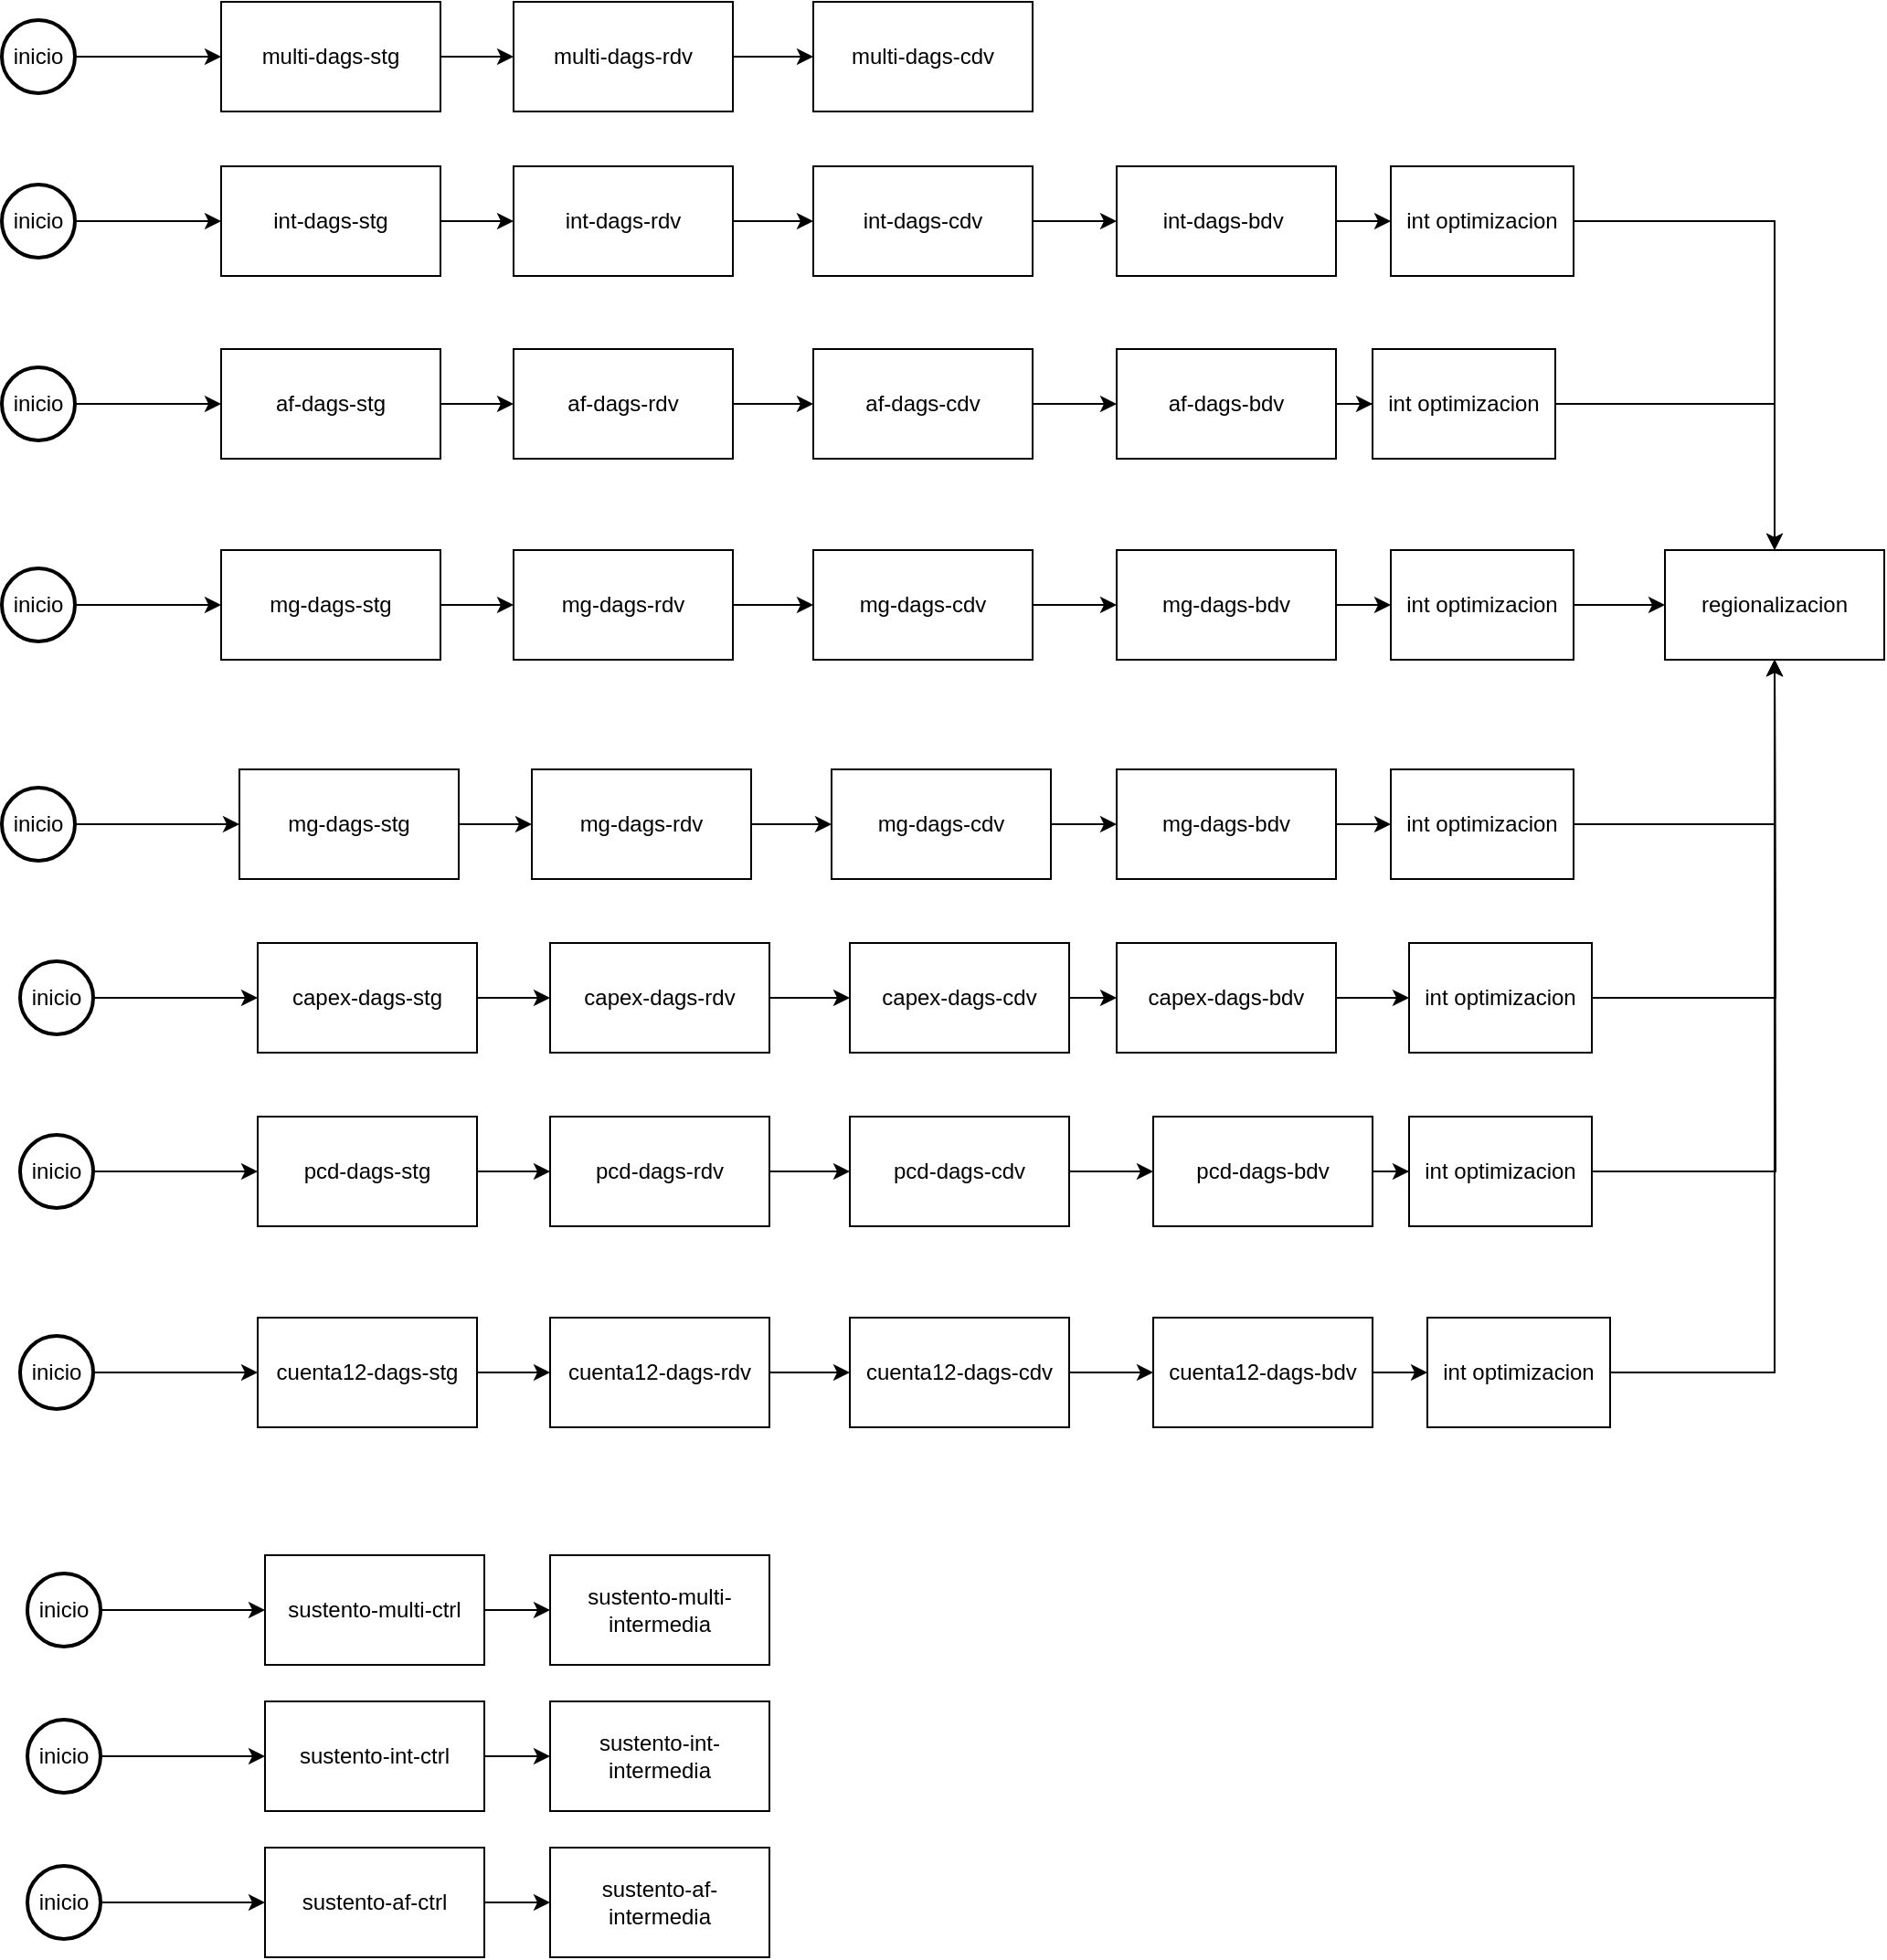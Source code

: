 <mxfile version="22.0.8" type="github">
  <diagram name="Página-1" id="Ooj2YnOHwvQbVnlfAeNY">
    <mxGraphModel dx="1290" dy="542" grid="1" gridSize="10" guides="1" tooltips="1" connect="1" arrows="1" fold="1" page="1" pageScale="1" pageWidth="827" pageHeight="1169" math="0" shadow="0">
      <root>
        <mxCell id="0" />
        <mxCell id="1" parent="0" />
        <mxCell id="5b584qVkZsWunDgtIIDM-6" style="edgeStyle=orthogonalEdgeStyle;rounded=0;orthogonalLoop=1;jettySize=auto;html=1;" edge="1" parent="1" source="5b584qVkZsWunDgtIIDM-1" target="5b584qVkZsWunDgtIIDM-2">
          <mxGeometry relative="1" as="geometry" />
        </mxCell>
        <mxCell id="5b584qVkZsWunDgtIIDM-1" value="int-dags-stg" style="rounded=0;whiteSpace=wrap;html=1;" vertex="1" parent="1">
          <mxGeometry x="150" y="160" width="120" height="60" as="geometry" />
        </mxCell>
        <mxCell id="5b584qVkZsWunDgtIIDM-7" style="edgeStyle=orthogonalEdgeStyle;rounded=0;orthogonalLoop=1;jettySize=auto;html=1;entryX=0;entryY=0.5;entryDx=0;entryDy=0;" edge="1" parent="1" source="5b584qVkZsWunDgtIIDM-2" target="5b584qVkZsWunDgtIIDM-3">
          <mxGeometry relative="1" as="geometry" />
        </mxCell>
        <mxCell id="5b584qVkZsWunDgtIIDM-2" value="int-dags-rdv" style="rounded=0;whiteSpace=wrap;html=1;" vertex="1" parent="1">
          <mxGeometry x="310" y="160" width="120" height="60" as="geometry" />
        </mxCell>
        <mxCell id="5b584qVkZsWunDgtIIDM-8" value="" style="edgeStyle=orthogonalEdgeStyle;rounded=0;orthogonalLoop=1;jettySize=auto;html=1;" edge="1" parent="1" source="5b584qVkZsWunDgtIIDM-3" target="5b584qVkZsWunDgtIIDM-4">
          <mxGeometry relative="1" as="geometry" />
        </mxCell>
        <mxCell id="5b584qVkZsWunDgtIIDM-3" value="int-dags-cdv" style="rounded=0;whiteSpace=wrap;html=1;" vertex="1" parent="1">
          <mxGeometry x="474" y="160" width="120" height="60" as="geometry" />
        </mxCell>
        <mxCell id="5b584qVkZsWunDgtIIDM-96" value="" style="edgeStyle=orthogonalEdgeStyle;rounded=0;orthogonalLoop=1;jettySize=auto;html=1;" edge="1" parent="1" source="5b584qVkZsWunDgtIIDM-4" target="5b584qVkZsWunDgtIIDM-89">
          <mxGeometry relative="1" as="geometry" />
        </mxCell>
        <mxCell id="5b584qVkZsWunDgtIIDM-4" value="int-dags-bdv&amp;nbsp;" style="rounded=0;whiteSpace=wrap;html=1;" vertex="1" parent="1">
          <mxGeometry x="640" y="160" width="120" height="60" as="geometry" />
        </mxCell>
        <mxCell id="5b584qVkZsWunDgtIIDM-10" style="edgeStyle=orthogonalEdgeStyle;rounded=0;orthogonalLoop=1;jettySize=auto;html=1;" edge="1" parent="1" source="5b584qVkZsWunDgtIIDM-11" target="5b584qVkZsWunDgtIIDM-13">
          <mxGeometry relative="1" as="geometry" />
        </mxCell>
        <mxCell id="5b584qVkZsWunDgtIIDM-11" value="multi-dags-stg" style="rounded=0;whiteSpace=wrap;html=1;" vertex="1" parent="1">
          <mxGeometry x="150" y="70" width="120" height="60" as="geometry" />
        </mxCell>
        <mxCell id="5b584qVkZsWunDgtIIDM-12" style="edgeStyle=orthogonalEdgeStyle;rounded=0;orthogonalLoop=1;jettySize=auto;html=1;entryX=0;entryY=0.5;entryDx=0;entryDy=0;" edge="1" parent="1" source="5b584qVkZsWunDgtIIDM-13" target="5b584qVkZsWunDgtIIDM-15">
          <mxGeometry relative="1" as="geometry" />
        </mxCell>
        <mxCell id="5b584qVkZsWunDgtIIDM-13" value="multi-dags-rdv" style="rounded=0;whiteSpace=wrap;html=1;" vertex="1" parent="1">
          <mxGeometry x="310" y="70" width="120" height="60" as="geometry" />
        </mxCell>
        <mxCell id="5b584qVkZsWunDgtIIDM-15" value="multi-dags-cdv" style="rounded=0;whiteSpace=wrap;html=1;" vertex="1" parent="1">
          <mxGeometry x="474" y="70" width="120" height="60" as="geometry" />
        </mxCell>
        <mxCell id="5b584qVkZsWunDgtIIDM-17" style="edgeStyle=orthogonalEdgeStyle;rounded=0;orthogonalLoop=1;jettySize=auto;html=1;" edge="1" parent="1" source="5b584qVkZsWunDgtIIDM-18" target="5b584qVkZsWunDgtIIDM-20">
          <mxGeometry relative="1" as="geometry" />
        </mxCell>
        <mxCell id="5b584qVkZsWunDgtIIDM-18" value="af-dags-stg" style="rounded=0;whiteSpace=wrap;html=1;" vertex="1" parent="1">
          <mxGeometry x="150" y="260" width="120" height="60" as="geometry" />
        </mxCell>
        <mxCell id="5b584qVkZsWunDgtIIDM-19" style="edgeStyle=orthogonalEdgeStyle;rounded=0;orthogonalLoop=1;jettySize=auto;html=1;entryX=0;entryY=0.5;entryDx=0;entryDy=0;" edge="1" parent="1" source="5b584qVkZsWunDgtIIDM-20" target="5b584qVkZsWunDgtIIDM-22">
          <mxGeometry relative="1" as="geometry" />
        </mxCell>
        <mxCell id="5b584qVkZsWunDgtIIDM-20" value="af-dags-rdv" style="rounded=0;whiteSpace=wrap;html=1;" vertex="1" parent="1">
          <mxGeometry x="310" y="260" width="120" height="60" as="geometry" />
        </mxCell>
        <mxCell id="5b584qVkZsWunDgtIIDM-21" value="" style="edgeStyle=orthogonalEdgeStyle;rounded=0;orthogonalLoop=1;jettySize=auto;html=1;" edge="1" parent="1" source="5b584qVkZsWunDgtIIDM-22" target="5b584qVkZsWunDgtIIDM-23">
          <mxGeometry relative="1" as="geometry" />
        </mxCell>
        <mxCell id="5b584qVkZsWunDgtIIDM-22" value="af-dags-cdv" style="rounded=0;whiteSpace=wrap;html=1;" vertex="1" parent="1">
          <mxGeometry x="474" y="260" width="120" height="60" as="geometry" />
        </mxCell>
        <mxCell id="5b584qVkZsWunDgtIIDM-97" value="" style="edgeStyle=orthogonalEdgeStyle;rounded=0;orthogonalLoop=1;jettySize=auto;html=1;" edge="1" parent="1" source="5b584qVkZsWunDgtIIDM-23" target="5b584qVkZsWunDgtIIDM-90">
          <mxGeometry relative="1" as="geometry" />
        </mxCell>
        <mxCell id="5b584qVkZsWunDgtIIDM-23" value="af-dags-bdv" style="rounded=0;whiteSpace=wrap;html=1;" vertex="1" parent="1">
          <mxGeometry x="640" y="260" width="120" height="60" as="geometry" />
        </mxCell>
        <mxCell id="5b584qVkZsWunDgtIIDM-24" style="edgeStyle=orthogonalEdgeStyle;rounded=0;orthogonalLoop=1;jettySize=auto;html=1;" edge="1" parent="1" source="5b584qVkZsWunDgtIIDM-25" target="5b584qVkZsWunDgtIIDM-27">
          <mxGeometry relative="1" as="geometry" />
        </mxCell>
        <mxCell id="5b584qVkZsWunDgtIIDM-25" value="mg-dags-stg" style="rounded=0;whiteSpace=wrap;html=1;" vertex="1" parent="1">
          <mxGeometry x="150" y="370" width="120" height="60" as="geometry" />
        </mxCell>
        <mxCell id="5b584qVkZsWunDgtIIDM-26" style="edgeStyle=orthogonalEdgeStyle;rounded=0;orthogonalLoop=1;jettySize=auto;html=1;entryX=0;entryY=0.5;entryDx=0;entryDy=0;" edge="1" parent="1" source="5b584qVkZsWunDgtIIDM-27" target="5b584qVkZsWunDgtIIDM-29">
          <mxGeometry relative="1" as="geometry" />
        </mxCell>
        <mxCell id="5b584qVkZsWunDgtIIDM-27" value="mg-dags-rdv" style="rounded=0;whiteSpace=wrap;html=1;" vertex="1" parent="1">
          <mxGeometry x="310" y="370" width="120" height="60" as="geometry" />
        </mxCell>
        <mxCell id="5b584qVkZsWunDgtIIDM-28" value="" style="edgeStyle=orthogonalEdgeStyle;rounded=0;orthogonalLoop=1;jettySize=auto;html=1;" edge="1" parent="1" source="5b584qVkZsWunDgtIIDM-29" target="5b584qVkZsWunDgtIIDM-30">
          <mxGeometry relative="1" as="geometry" />
        </mxCell>
        <mxCell id="5b584qVkZsWunDgtIIDM-29" value="mg-dags-cdv" style="rounded=0;whiteSpace=wrap;html=1;" vertex="1" parent="1">
          <mxGeometry x="474" y="370" width="120" height="60" as="geometry" />
        </mxCell>
        <mxCell id="5b584qVkZsWunDgtIIDM-99" value="" style="edgeStyle=orthogonalEdgeStyle;rounded=0;orthogonalLoop=1;jettySize=auto;html=1;" edge="1" parent="1" source="5b584qVkZsWunDgtIIDM-30" target="5b584qVkZsWunDgtIIDM-91">
          <mxGeometry relative="1" as="geometry" />
        </mxCell>
        <mxCell id="5b584qVkZsWunDgtIIDM-30" value="mg-dags-bdv" style="rounded=0;whiteSpace=wrap;html=1;" vertex="1" parent="1">
          <mxGeometry x="640" y="370" width="120" height="60" as="geometry" />
        </mxCell>
        <mxCell id="5b584qVkZsWunDgtIIDM-31" style="edgeStyle=orthogonalEdgeStyle;rounded=0;orthogonalLoop=1;jettySize=auto;html=1;" edge="1" parent="1" source="5b584qVkZsWunDgtIIDM-32" target="5b584qVkZsWunDgtIIDM-34">
          <mxGeometry relative="1" as="geometry" />
        </mxCell>
        <mxCell id="5b584qVkZsWunDgtIIDM-32" value="mg-dags-stg" style="rounded=0;whiteSpace=wrap;html=1;" vertex="1" parent="1">
          <mxGeometry x="160" y="490" width="120" height="60" as="geometry" />
        </mxCell>
        <mxCell id="5b584qVkZsWunDgtIIDM-33" style="edgeStyle=orthogonalEdgeStyle;rounded=0;orthogonalLoop=1;jettySize=auto;html=1;entryX=0;entryY=0.5;entryDx=0;entryDy=0;" edge="1" parent="1" source="5b584qVkZsWunDgtIIDM-34" target="5b584qVkZsWunDgtIIDM-36">
          <mxGeometry relative="1" as="geometry" />
        </mxCell>
        <mxCell id="5b584qVkZsWunDgtIIDM-34" value="mg-dags-rdv" style="rounded=0;whiteSpace=wrap;html=1;" vertex="1" parent="1">
          <mxGeometry x="320" y="490" width="120" height="60" as="geometry" />
        </mxCell>
        <mxCell id="5b584qVkZsWunDgtIIDM-35" value="" style="edgeStyle=orthogonalEdgeStyle;rounded=0;orthogonalLoop=1;jettySize=auto;html=1;" edge="1" parent="1" source="5b584qVkZsWunDgtIIDM-36" target="5b584qVkZsWunDgtIIDM-37">
          <mxGeometry relative="1" as="geometry" />
        </mxCell>
        <mxCell id="5b584qVkZsWunDgtIIDM-36" value="mg-dags-cdv" style="rounded=0;whiteSpace=wrap;html=1;" vertex="1" parent="1">
          <mxGeometry x="484" y="490" width="120" height="60" as="geometry" />
        </mxCell>
        <mxCell id="5b584qVkZsWunDgtIIDM-100" value="" style="edgeStyle=orthogonalEdgeStyle;rounded=0;orthogonalLoop=1;jettySize=auto;html=1;" edge="1" parent="1" source="5b584qVkZsWunDgtIIDM-37" target="5b584qVkZsWunDgtIIDM-92">
          <mxGeometry relative="1" as="geometry" />
        </mxCell>
        <mxCell id="5b584qVkZsWunDgtIIDM-37" value="mg-dags-bdv" style="rounded=0;whiteSpace=wrap;html=1;" vertex="1" parent="1">
          <mxGeometry x="640" y="490" width="120" height="60" as="geometry" />
        </mxCell>
        <mxCell id="5b584qVkZsWunDgtIIDM-39" value="" style="edgeStyle=orthogonalEdgeStyle;rounded=0;orthogonalLoop=1;jettySize=auto;html=1;" edge="1" parent="1" source="5b584qVkZsWunDgtIIDM-38" target="5b584qVkZsWunDgtIIDM-11">
          <mxGeometry relative="1" as="geometry" />
        </mxCell>
        <mxCell id="5b584qVkZsWunDgtIIDM-38" value="inicio" style="strokeWidth=2;html=1;shape=mxgraph.flowchart.start_2;whiteSpace=wrap;" vertex="1" parent="1">
          <mxGeometry x="30" y="80" width="40" height="40" as="geometry" />
        </mxCell>
        <mxCell id="5b584qVkZsWunDgtIIDM-41" value="" style="edgeStyle=orthogonalEdgeStyle;rounded=0;orthogonalLoop=1;jettySize=auto;html=1;" edge="1" parent="1" source="5b584qVkZsWunDgtIIDM-40" target="5b584qVkZsWunDgtIIDM-1">
          <mxGeometry relative="1" as="geometry" />
        </mxCell>
        <mxCell id="5b584qVkZsWunDgtIIDM-40" value="inicio" style="strokeWidth=2;html=1;shape=mxgraph.flowchart.start_2;whiteSpace=wrap;" vertex="1" parent="1">
          <mxGeometry x="30" y="170" width="40" height="40" as="geometry" />
        </mxCell>
        <mxCell id="5b584qVkZsWunDgtIIDM-43" value="" style="edgeStyle=orthogonalEdgeStyle;rounded=0;orthogonalLoop=1;jettySize=auto;html=1;" edge="1" parent="1" source="5b584qVkZsWunDgtIIDM-42" target="5b584qVkZsWunDgtIIDM-18">
          <mxGeometry relative="1" as="geometry" />
        </mxCell>
        <mxCell id="5b584qVkZsWunDgtIIDM-42" value="inicio" style="strokeWidth=2;html=1;shape=mxgraph.flowchart.start_2;whiteSpace=wrap;" vertex="1" parent="1">
          <mxGeometry x="30" y="270" width="40" height="40" as="geometry" />
        </mxCell>
        <mxCell id="5b584qVkZsWunDgtIIDM-45" value="" style="edgeStyle=orthogonalEdgeStyle;rounded=0;orthogonalLoop=1;jettySize=auto;html=1;" edge="1" parent="1" source="5b584qVkZsWunDgtIIDM-44" target="5b584qVkZsWunDgtIIDM-25">
          <mxGeometry relative="1" as="geometry" />
        </mxCell>
        <mxCell id="5b584qVkZsWunDgtIIDM-44" value="inicio" style="strokeWidth=2;html=1;shape=mxgraph.flowchart.start_2;whiteSpace=wrap;" vertex="1" parent="1">
          <mxGeometry x="30" y="380" width="40" height="40" as="geometry" />
        </mxCell>
        <mxCell id="5b584qVkZsWunDgtIIDM-47" value="" style="edgeStyle=orthogonalEdgeStyle;rounded=0;orthogonalLoop=1;jettySize=auto;html=1;" edge="1" parent="1" source="5b584qVkZsWunDgtIIDM-46" target="5b584qVkZsWunDgtIIDM-32">
          <mxGeometry relative="1" as="geometry" />
        </mxCell>
        <mxCell id="5b584qVkZsWunDgtIIDM-46" value="inicio" style="strokeWidth=2;html=1;shape=mxgraph.flowchart.start_2;whiteSpace=wrap;" vertex="1" parent="1">
          <mxGeometry x="30" y="500" width="40" height="40" as="geometry" />
        </mxCell>
        <mxCell id="5b584qVkZsWunDgtIIDM-48" style="edgeStyle=orthogonalEdgeStyle;rounded=0;orthogonalLoop=1;jettySize=auto;html=1;" edge="1" parent="1" source="5b584qVkZsWunDgtIIDM-49" target="5b584qVkZsWunDgtIIDM-51">
          <mxGeometry relative="1" as="geometry" />
        </mxCell>
        <mxCell id="5b584qVkZsWunDgtIIDM-49" value="capex-dags-stg" style="rounded=0;whiteSpace=wrap;html=1;" vertex="1" parent="1">
          <mxGeometry x="170" y="585" width="120" height="60" as="geometry" />
        </mxCell>
        <mxCell id="5b584qVkZsWunDgtIIDM-50" style="edgeStyle=orthogonalEdgeStyle;rounded=0;orthogonalLoop=1;jettySize=auto;html=1;entryX=0;entryY=0.5;entryDx=0;entryDy=0;" edge="1" parent="1" source="5b584qVkZsWunDgtIIDM-51" target="5b584qVkZsWunDgtIIDM-53">
          <mxGeometry relative="1" as="geometry" />
        </mxCell>
        <mxCell id="5b584qVkZsWunDgtIIDM-51" value="capex-dags-rdv" style="rounded=0;whiteSpace=wrap;html=1;" vertex="1" parent="1">
          <mxGeometry x="330" y="585" width="120" height="60" as="geometry" />
        </mxCell>
        <mxCell id="5b584qVkZsWunDgtIIDM-52" value="" style="edgeStyle=orthogonalEdgeStyle;rounded=0;orthogonalLoop=1;jettySize=auto;html=1;" edge="1" parent="1" source="5b584qVkZsWunDgtIIDM-53" target="5b584qVkZsWunDgtIIDM-54">
          <mxGeometry relative="1" as="geometry" />
        </mxCell>
        <mxCell id="5b584qVkZsWunDgtIIDM-53" value="capex-dags-cdv" style="rounded=0;whiteSpace=wrap;html=1;" vertex="1" parent="1">
          <mxGeometry x="494" y="585" width="120" height="60" as="geometry" />
        </mxCell>
        <mxCell id="5b584qVkZsWunDgtIIDM-101" value="" style="edgeStyle=orthogonalEdgeStyle;rounded=0;orthogonalLoop=1;jettySize=auto;html=1;" edge="1" parent="1" source="5b584qVkZsWunDgtIIDM-54" target="5b584qVkZsWunDgtIIDM-93">
          <mxGeometry relative="1" as="geometry" />
        </mxCell>
        <mxCell id="5b584qVkZsWunDgtIIDM-54" value="capex-dags-bdv" style="rounded=0;whiteSpace=wrap;html=1;" vertex="1" parent="1">
          <mxGeometry x="640" y="585" width="120" height="60" as="geometry" />
        </mxCell>
        <mxCell id="5b584qVkZsWunDgtIIDM-55" value="" style="edgeStyle=orthogonalEdgeStyle;rounded=0;orthogonalLoop=1;jettySize=auto;html=1;" edge="1" parent="1" source="5b584qVkZsWunDgtIIDM-56" target="5b584qVkZsWunDgtIIDM-49">
          <mxGeometry relative="1" as="geometry" />
        </mxCell>
        <mxCell id="5b584qVkZsWunDgtIIDM-56" value="inicio" style="strokeWidth=2;html=1;shape=mxgraph.flowchart.start_2;whiteSpace=wrap;" vertex="1" parent="1">
          <mxGeometry x="40" y="595" width="40" height="40" as="geometry" />
        </mxCell>
        <mxCell id="5b584qVkZsWunDgtIIDM-57" style="edgeStyle=orthogonalEdgeStyle;rounded=0;orthogonalLoop=1;jettySize=auto;html=1;" edge="1" parent="1" source="5b584qVkZsWunDgtIIDM-58" target="5b584qVkZsWunDgtIIDM-60">
          <mxGeometry relative="1" as="geometry" />
        </mxCell>
        <mxCell id="5b584qVkZsWunDgtIIDM-58" value="pcd-dags-stg" style="rounded=0;whiteSpace=wrap;html=1;" vertex="1" parent="1">
          <mxGeometry x="170" y="680" width="120" height="60" as="geometry" />
        </mxCell>
        <mxCell id="5b584qVkZsWunDgtIIDM-59" style="edgeStyle=orthogonalEdgeStyle;rounded=0;orthogonalLoop=1;jettySize=auto;html=1;entryX=0;entryY=0.5;entryDx=0;entryDy=0;" edge="1" parent="1" source="5b584qVkZsWunDgtIIDM-60" target="5b584qVkZsWunDgtIIDM-62">
          <mxGeometry relative="1" as="geometry" />
        </mxCell>
        <mxCell id="5b584qVkZsWunDgtIIDM-60" value="pcd-dags-rdv" style="rounded=0;whiteSpace=wrap;html=1;" vertex="1" parent="1">
          <mxGeometry x="330" y="680" width="120" height="60" as="geometry" />
        </mxCell>
        <mxCell id="5b584qVkZsWunDgtIIDM-61" value="" style="edgeStyle=orthogonalEdgeStyle;rounded=0;orthogonalLoop=1;jettySize=auto;html=1;" edge="1" parent="1" source="5b584qVkZsWunDgtIIDM-62" target="5b584qVkZsWunDgtIIDM-63">
          <mxGeometry relative="1" as="geometry" />
        </mxCell>
        <mxCell id="5b584qVkZsWunDgtIIDM-62" value="pcd-dags-cdv" style="rounded=0;whiteSpace=wrap;html=1;" vertex="1" parent="1">
          <mxGeometry x="494" y="680" width="120" height="60" as="geometry" />
        </mxCell>
        <mxCell id="5b584qVkZsWunDgtIIDM-102" value="" style="edgeStyle=orthogonalEdgeStyle;rounded=0;orthogonalLoop=1;jettySize=auto;html=1;" edge="1" parent="1" source="5b584qVkZsWunDgtIIDM-63" target="5b584qVkZsWunDgtIIDM-94">
          <mxGeometry relative="1" as="geometry" />
        </mxCell>
        <mxCell id="5b584qVkZsWunDgtIIDM-63" value="pcd-dags-bdv" style="rounded=0;whiteSpace=wrap;html=1;" vertex="1" parent="1">
          <mxGeometry x="660" y="680" width="120" height="60" as="geometry" />
        </mxCell>
        <mxCell id="5b584qVkZsWunDgtIIDM-64" value="" style="edgeStyle=orthogonalEdgeStyle;rounded=0;orthogonalLoop=1;jettySize=auto;html=1;" edge="1" parent="1" source="5b584qVkZsWunDgtIIDM-65" target="5b584qVkZsWunDgtIIDM-58">
          <mxGeometry relative="1" as="geometry" />
        </mxCell>
        <mxCell id="5b584qVkZsWunDgtIIDM-65" value="inicio" style="strokeWidth=2;html=1;shape=mxgraph.flowchart.start_2;whiteSpace=wrap;" vertex="1" parent="1">
          <mxGeometry x="40" y="690" width="40" height="40" as="geometry" />
        </mxCell>
        <mxCell id="5b584qVkZsWunDgtIIDM-66" style="edgeStyle=orthogonalEdgeStyle;rounded=0;orthogonalLoop=1;jettySize=auto;html=1;" edge="1" parent="1" source="5b584qVkZsWunDgtIIDM-67" target="5b584qVkZsWunDgtIIDM-69">
          <mxGeometry relative="1" as="geometry" />
        </mxCell>
        <mxCell id="5b584qVkZsWunDgtIIDM-67" value="cuenta12-dags-stg" style="rounded=0;whiteSpace=wrap;html=1;" vertex="1" parent="1">
          <mxGeometry x="170" y="790" width="120" height="60" as="geometry" />
        </mxCell>
        <mxCell id="5b584qVkZsWunDgtIIDM-68" style="edgeStyle=orthogonalEdgeStyle;rounded=0;orthogonalLoop=1;jettySize=auto;html=1;entryX=0;entryY=0.5;entryDx=0;entryDy=0;" edge="1" parent="1" source="5b584qVkZsWunDgtIIDM-69" target="5b584qVkZsWunDgtIIDM-71">
          <mxGeometry relative="1" as="geometry" />
        </mxCell>
        <mxCell id="5b584qVkZsWunDgtIIDM-69" value="cuenta12-dags-rdv" style="rounded=0;whiteSpace=wrap;html=1;" vertex="1" parent="1">
          <mxGeometry x="330" y="790" width="120" height="60" as="geometry" />
        </mxCell>
        <mxCell id="5b584qVkZsWunDgtIIDM-70" value="" style="edgeStyle=orthogonalEdgeStyle;rounded=0;orthogonalLoop=1;jettySize=auto;html=1;" edge="1" parent="1" source="5b584qVkZsWunDgtIIDM-71" target="5b584qVkZsWunDgtIIDM-72">
          <mxGeometry relative="1" as="geometry" />
        </mxCell>
        <mxCell id="5b584qVkZsWunDgtIIDM-71" value="cuenta12-dags-cdv" style="rounded=0;whiteSpace=wrap;html=1;" vertex="1" parent="1">
          <mxGeometry x="494" y="790" width="120" height="60" as="geometry" />
        </mxCell>
        <mxCell id="5b584qVkZsWunDgtIIDM-103" value="" style="edgeStyle=orthogonalEdgeStyle;rounded=0;orthogonalLoop=1;jettySize=auto;html=1;" edge="1" parent="1" source="5b584qVkZsWunDgtIIDM-72" target="5b584qVkZsWunDgtIIDM-95">
          <mxGeometry relative="1" as="geometry" />
        </mxCell>
        <mxCell id="5b584qVkZsWunDgtIIDM-72" value="cuenta12-dags-bdv" style="rounded=0;whiteSpace=wrap;html=1;" vertex="1" parent="1">
          <mxGeometry x="660" y="790" width="120" height="60" as="geometry" />
        </mxCell>
        <mxCell id="5b584qVkZsWunDgtIIDM-73" value="" style="edgeStyle=orthogonalEdgeStyle;rounded=0;orthogonalLoop=1;jettySize=auto;html=1;" edge="1" parent="1" source="5b584qVkZsWunDgtIIDM-74" target="5b584qVkZsWunDgtIIDM-67">
          <mxGeometry relative="1" as="geometry" />
        </mxCell>
        <mxCell id="5b584qVkZsWunDgtIIDM-74" value="inicio" style="strokeWidth=2;html=1;shape=mxgraph.flowchart.start_2;whiteSpace=wrap;" vertex="1" parent="1">
          <mxGeometry x="40" y="800" width="40" height="40" as="geometry" />
        </mxCell>
        <mxCell id="5b584qVkZsWunDgtIIDM-86" value="" style="edgeStyle=orthogonalEdgeStyle;rounded=0;orthogonalLoop=1;jettySize=auto;html=1;" edge="1" parent="1" source="5b584qVkZsWunDgtIIDM-76" target="5b584qVkZsWunDgtIIDM-84">
          <mxGeometry relative="1" as="geometry" />
        </mxCell>
        <mxCell id="5b584qVkZsWunDgtIIDM-76" value="sustento-multi-ctrl" style="rounded=0;whiteSpace=wrap;html=1;" vertex="1" parent="1">
          <mxGeometry x="174" y="920" width="120" height="60" as="geometry" />
        </mxCell>
        <mxCell id="5b584qVkZsWunDgtIIDM-82" value="" style="edgeStyle=orthogonalEdgeStyle;rounded=0;orthogonalLoop=1;jettySize=auto;html=1;" edge="1" parent="1" source="5b584qVkZsWunDgtIIDM-83" target="5b584qVkZsWunDgtIIDM-76">
          <mxGeometry relative="1" as="geometry" />
        </mxCell>
        <mxCell id="5b584qVkZsWunDgtIIDM-83" value="inicio" style="strokeWidth=2;html=1;shape=mxgraph.flowchart.start_2;whiteSpace=wrap;" vertex="1" parent="1">
          <mxGeometry x="44" y="930" width="40" height="40" as="geometry" />
        </mxCell>
        <mxCell id="5b584qVkZsWunDgtIIDM-84" value="sustento-multi-intermedia" style="rounded=0;whiteSpace=wrap;html=1;" vertex="1" parent="1">
          <mxGeometry x="330" y="920" width="120" height="60" as="geometry" />
        </mxCell>
        <mxCell id="5b584qVkZsWunDgtIIDM-88" value="regionalizacion" style="rounded=0;whiteSpace=wrap;html=1;" vertex="1" parent="1">
          <mxGeometry x="940" y="370" width="120" height="60" as="geometry" />
        </mxCell>
        <mxCell id="5b584qVkZsWunDgtIIDM-104" style="edgeStyle=orthogonalEdgeStyle;rounded=0;orthogonalLoop=1;jettySize=auto;html=1;" edge="1" parent="1" source="5b584qVkZsWunDgtIIDM-89" target="5b584qVkZsWunDgtIIDM-88">
          <mxGeometry relative="1" as="geometry" />
        </mxCell>
        <mxCell id="5b584qVkZsWunDgtIIDM-89" value="int optimizacion" style="rounded=0;whiteSpace=wrap;html=1;" vertex="1" parent="1">
          <mxGeometry x="790" y="160" width="100" height="60" as="geometry" />
        </mxCell>
        <mxCell id="5b584qVkZsWunDgtIIDM-105" style="edgeStyle=orthogonalEdgeStyle;rounded=0;orthogonalLoop=1;jettySize=auto;html=1;" edge="1" parent="1" source="5b584qVkZsWunDgtIIDM-90" target="5b584qVkZsWunDgtIIDM-88">
          <mxGeometry relative="1" as="geometry" />
        </mxCell>
        <mxCell id="5b584qVkZsWunDgtIIDM-90" value="int optimizacion" style="rounded=0;whiteSpace=wrap;html=1;" vertex="1" parent="1">
          <mxGeometry x="780" y="260" width="100" height="60" as="geometry" />
        </mxCell>
        <mxCell id="5b584qVkZsWunDgtIIDM-106" value="" style="edgeStyle=orthogonalEdgeStyle;rounded=0;orthogonalLoop=1;jettySize=auto;html=1;" edge="1" parent="1" source="5b584qVkZsWunDgtIIDM-91" target="5b584qVkZsWunDgtIIDM-88">
          <mxGeometry relative="1" as="geometry" />
        </mxCell>
        <mxCell id="5b584qVkZsWunDgtIIDM-91" value="int optimizacion" style="rounded=0;whiteSpace=wrap;html=1;" vertex="1" parent="1">
          <mxGeometry x="790" y="370" width="100" height="60" as="geometry" />
        </mxCell>
        <mxCell id="5b584qVkZsWunDgtIIDM-107" style="edgeStyle=orthogonalEdgeStyle;rounded=0;orthogonalLoop=1;jettySize=auto;html=1;" edge="1" parent="1" source="5b584qVkZsWunDgtIIDM-92" target="5b584qVkZsWunDgtIIDM-88">
          <mxGeometry relative="1" as="geometry" />
        </mxCell>
        <mxCell id="5b584qVkZsWunDgtIIDM-92" value="int optimizacion" style="rounded=0;whiteSpace=wrap;html=1;" vertex="1" parent="1">
          <mxGeometry x="790" y="490" width="100" height="60" as="geometry" />
        </mxCell>
        <mxCell id="5b584qVkZsWunDgtIIDM-108" style="edgeStyle=orthogonalEdgeStyle;rounded=0;orthogonalLoop=1;jettySize=auto;html=1;" edge="1" parent="1" source="5b584qVkZsWunDgtIIDM-93">
          <mxGeometry relative="1" as="geometry">
            <mxPoint x="1000" y="430" as="targetPoint" />
          </mxGeometry>
        </mxCell>
        <mxCell id="5b584qVkZsWunDgtIIDM-93" value="int optimizacion" style="rounded=0;whiteSpace=wrap;html=1;" vertex="1" parent="1">
          <mxGeometry x="800" y="585" width="100" height="60" as="geometry" />
        </mxCell>
        <mxCell id="5b584qVkZsWunDgtIIDM-109" style="edgeStyle=orthogonalEdgeStyle;rounded=0;orthogonalLoop=1;jettySize=auto;html=1;" edge="1" parent="1" source="5b584qVkZsWunDgtIIDM-94">
          <mxGeometry relative="1" as="geometry">
            <mxPoint x="1000" y="430" as="targetPoint" />
          </mxGeometry>
        </mxCell>
        <mxCell id="5b584qVkZsWunDgtIIDM-94" value="int optimizacion" style="rounded=0;whiteSpace=wrap;html=1;" vertex="1" parent="1">
          <mxGeometry x="800" y="680" width="100" height="60" as="geometry" />
        </mxCell>
        <mxCell id="5b584qVkZsWunDgtIIDM-110" style="edgeStyle=orthogonalEdgeStyle;rounded=0;orthogonalLoop=1;jettySize=auto;html=1;entryX=0.5;entryY=1;entryDx=0;entryDy=0;" edge="1" parent="1" source="5b584qVkZsWunDgtIIDM-95" target="5b584qVkZsWunDgtIIDM-88">
          <mxGeometry relative="1" as="geometry" />
        </mxCell>
        <mxCell id="5b584qVkZsWunDgtIIDM-95" value="int optimizacion" style="rounded=0;whiteSpace=wrap;html=1;" vertex="1" parent="1">
          <mxGeometry x="810" y="790" width="100" height="60" as="geometry" />
        </mxCell>
        <mxCell id="5b584qVkZsWunDgtIIDM-111" value="" style="edgeStyle=orthogonalEdgeStyle;rounded=0;orthogonalLoop=1;jettySize=auto;html=1;" edge="1" parent="1" source="5b584qVkZsWunDgtIIDM-112" target="5b584qVkZsWunDgtIIDM-115">
          <mxGeometry relative="1" as="geometry" />
        </mxCell>
        <mxCell id="5b584qVkZsWunDgtIIDM-112" value="sustento-int-ctrl" style="rounded=0;whiteSpace=wrap;html=1;" vertex="1" parent="1">
          <mxGeometry x="174" y="1000" width="120" height="60" as="geometry" />
        </mxCell>
        <mxCell id="5b584qVkZsWunDgtIIDM-113" value="" style="edgeStyle=orthogonalEdgeStyle;rounded=0;orthogonalLoop=1;jettySize=auto;html=1;" edge="1" parent="1" source="5b584qVkZsWunDgtIIDM-114" target="5b584qVkZsWunDgtIIDM-112">
          <mxGeometry relative="1" as="geometry" />
        </mxCell>
        <mxCell id="5b584qVkZsWunDgtIIDM-114" value="inicio" style="strokeWidth=2;html=1;shape=mxgraph.flowchart.start_2;whiteSpace=wrap;" vertex="1" parent="1">
          <mxGeometry x="44" y="1010" width="40" height="40" as="geometry" />
        </mxCell>
        <mxCell id="5b584qVkZsWunDgtIIDM-115" value="sustento-int-intermedia" style="rounded=0;whiteSpace=wrap;html=1;" vertex="1" parent="1">
          <mxGeometry x="330" y="1000" width="120" height="60" as="geometry" />
        </mxCell>
        <mxCell id="5b584qVkZsWunDgtIIDM-121" value="" style="edgeStyle=orthogonalEdgeStyle;rounded=0;orthogonalLoop=1;jettySize=auto;html=1;" edge="1" parent="1" source="5b584qVkZsWunDgtIIDM-122" target="5b584qVkZsWunDgtIIDM-125">
          <mxGeometry relative="1" as="geometry" />
        </mxCell>
        <mxCell id="5b584qVkZsWunDgtIIDM-122" value="sustento-af-ctrl" style="rounded=0;whiteSpace=wrap;html=1;" vertex="1" parent="1">
          <mxGeometry x="174" y="1080" width="120" height="60" as="geometry" />
        </mxCell>
        <mxCell id="5b584qVkZsWunDgtIIDM-123" value="" style="edgeStyle=orthogonalEdgeStyle;rounded=0;orthogonalLoop=1;jettySize=auto;html=1;" edge="1" parent="1" source="5b584qVkZsWunDgtIIDM-124" target="5b584qVkZsWunDgtIIDM-122">
          <mxGeometry relative="1" as="geometry" />
        </mxCell>
        <mxCell id="5b584qVkZsWunDgtIIDM-124" value="inicio" style="strokeWidth=2;html=1;shape=mxgraph.flowchart.start_2;whiteSpace=wrap;" vertex="1" parent="1">
          <mxGeometry x="44" y="1090" width="40" height="40" as="geometry" />
        </mxCell>
        <mxCell id="5b584qVkZsWunDgtIIDM-125" value="sustento-af-intermedia" style="rounded=0;whiteSpace=wrap;html=1;" vertex="1" parent="1">
          <mxGeometry x="330" y="1080" width="120" height="60" as="geometry" />
        </mxCell>
      </root>
    </mxGraphModel>
  </diagram>
</mxfile>
